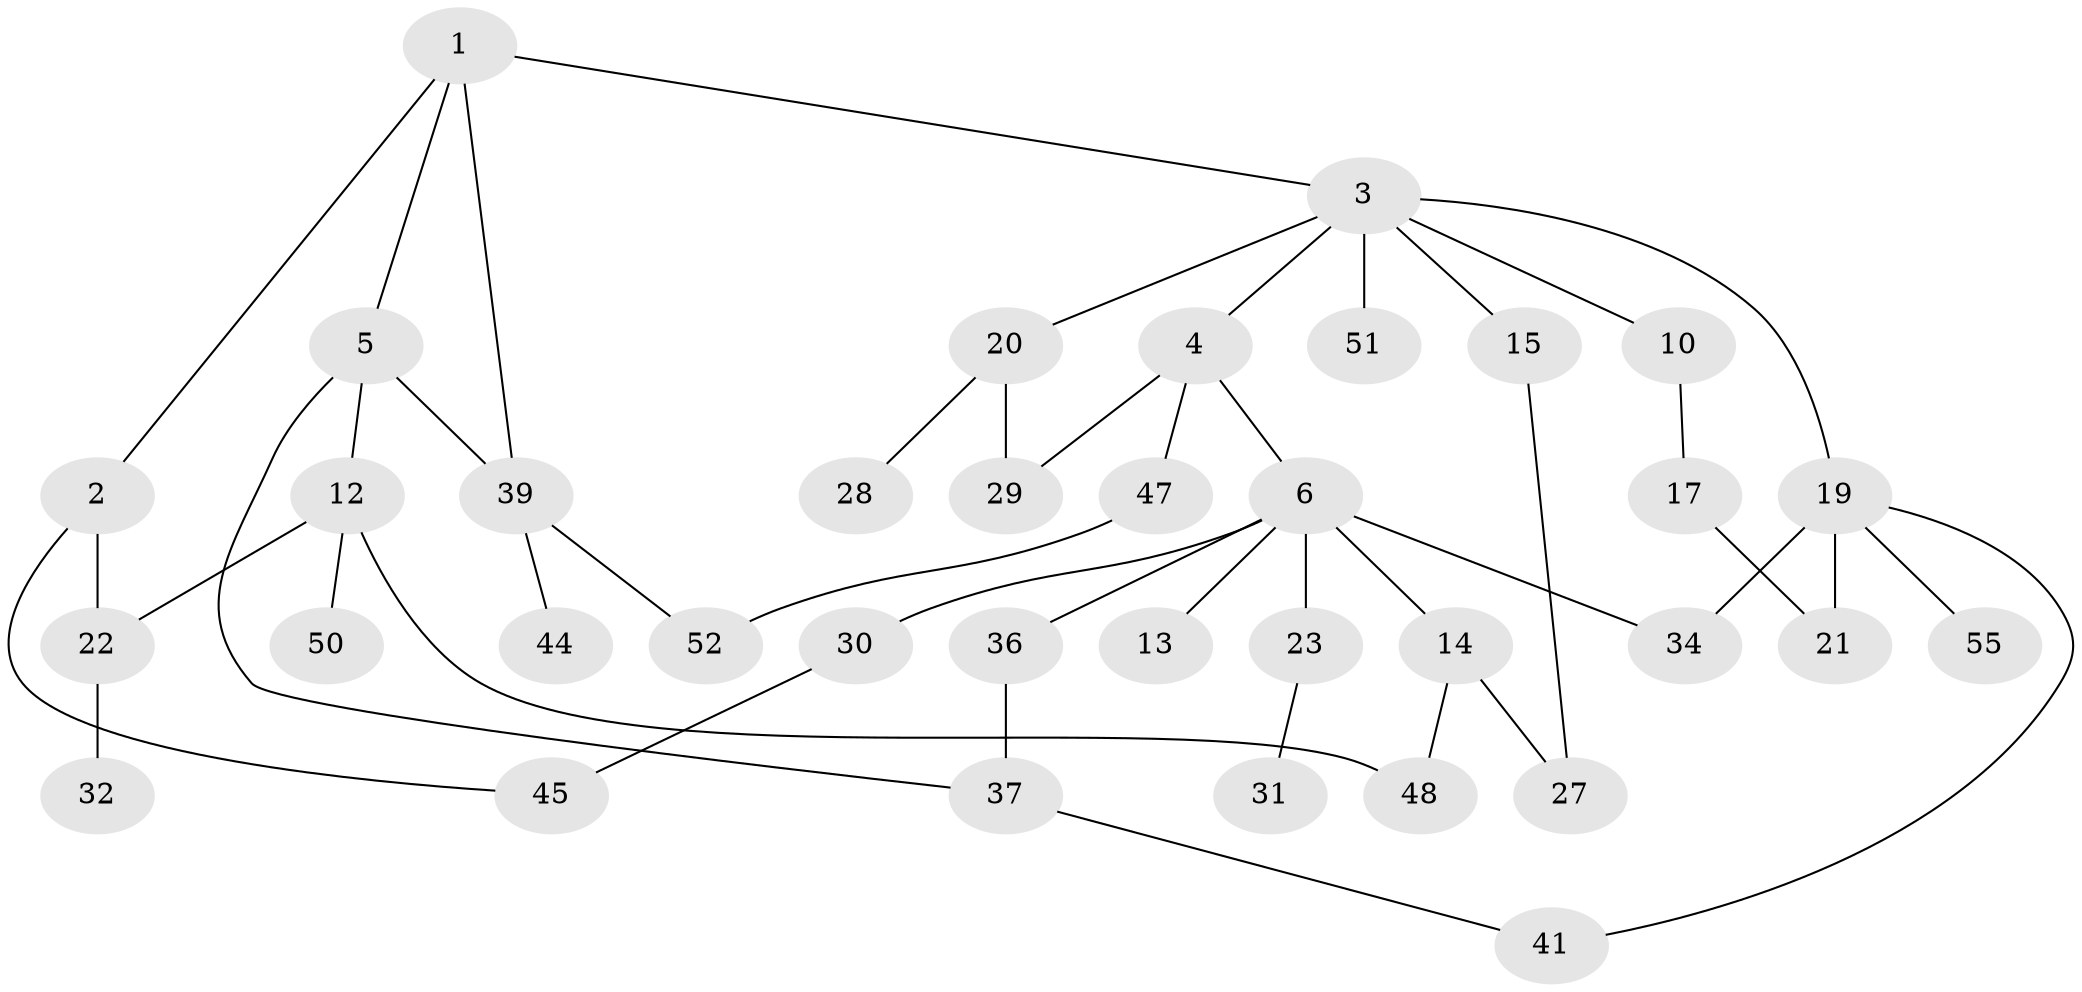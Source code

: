 // Generated by graph-tools (version 1.1) at 2025/23/03/03/25 07:23:33]
// undirected, 36 vertices, 46 edges
graph export_dot {
graph [start="1"]
  node [color=gray90,style=filled];
  1 [super="+7"];
  2 [super="+9"];
  3 [super="+11"];
  4 [super="+33"];
  5 [super="+26"];
  6 [super="+8"];
  10;
  12 [super="+16"];
  13;
  14;
  15 [super="+54"];
  17 [super="+18"];
  19 [super="+38"];
  20 [super="+25"];
  21 [super="+24"];
  22;
  23 [super="+53"];
  27 [super="+35"];
  28;
  29;
  30;
  31;
  32 [super="+46"];
  34 [super="+43"];
  36;
  37 [super="+42"];
  39 [super="+40"];
  41 [super="+56"];
  44;
  45;
  47 [super="+57"];
  48 [super="+49"];
  50;
  51;
  52;
  55;
  1 -- 2;
  1 -- 3;
  1 -- 5;
  1 -- 39;
  2 -- 22;
  2 -- 45;
  3 -- 4;
  3 -- 10;
  3 -- 15;
  3 -- 19;
  3 -- 51;
  3 -- 20;
  4 -- 6;
  4 -- 29;
  4 -- 47;
  5 -- 12;
  5 -- 37;
  5 -- 39;
  6 -- 13;
  6 -- 14;
  6 -- 23;
  6 -- 30;
  6 -- 34;
  6 -- 36;
  10 -- 17;
  12 -- 22;
  12 -- 48;
  12 -- 50;
  14 -- 48;
  14 -- 27;
  15 -- 27;
  17 -- 21;
  19 -- 41;
  19 -- 21;
  19 -- 55;
  19 -- 34;
  20 -- 29;
  20 -- 28;
  22 -- 32;
  23 -- 31;
  30 -- 45;
  36 -- 37;
  37 -- 41;
  39 -- 44;
  39 -- 52;
  47 -- 52;
}
